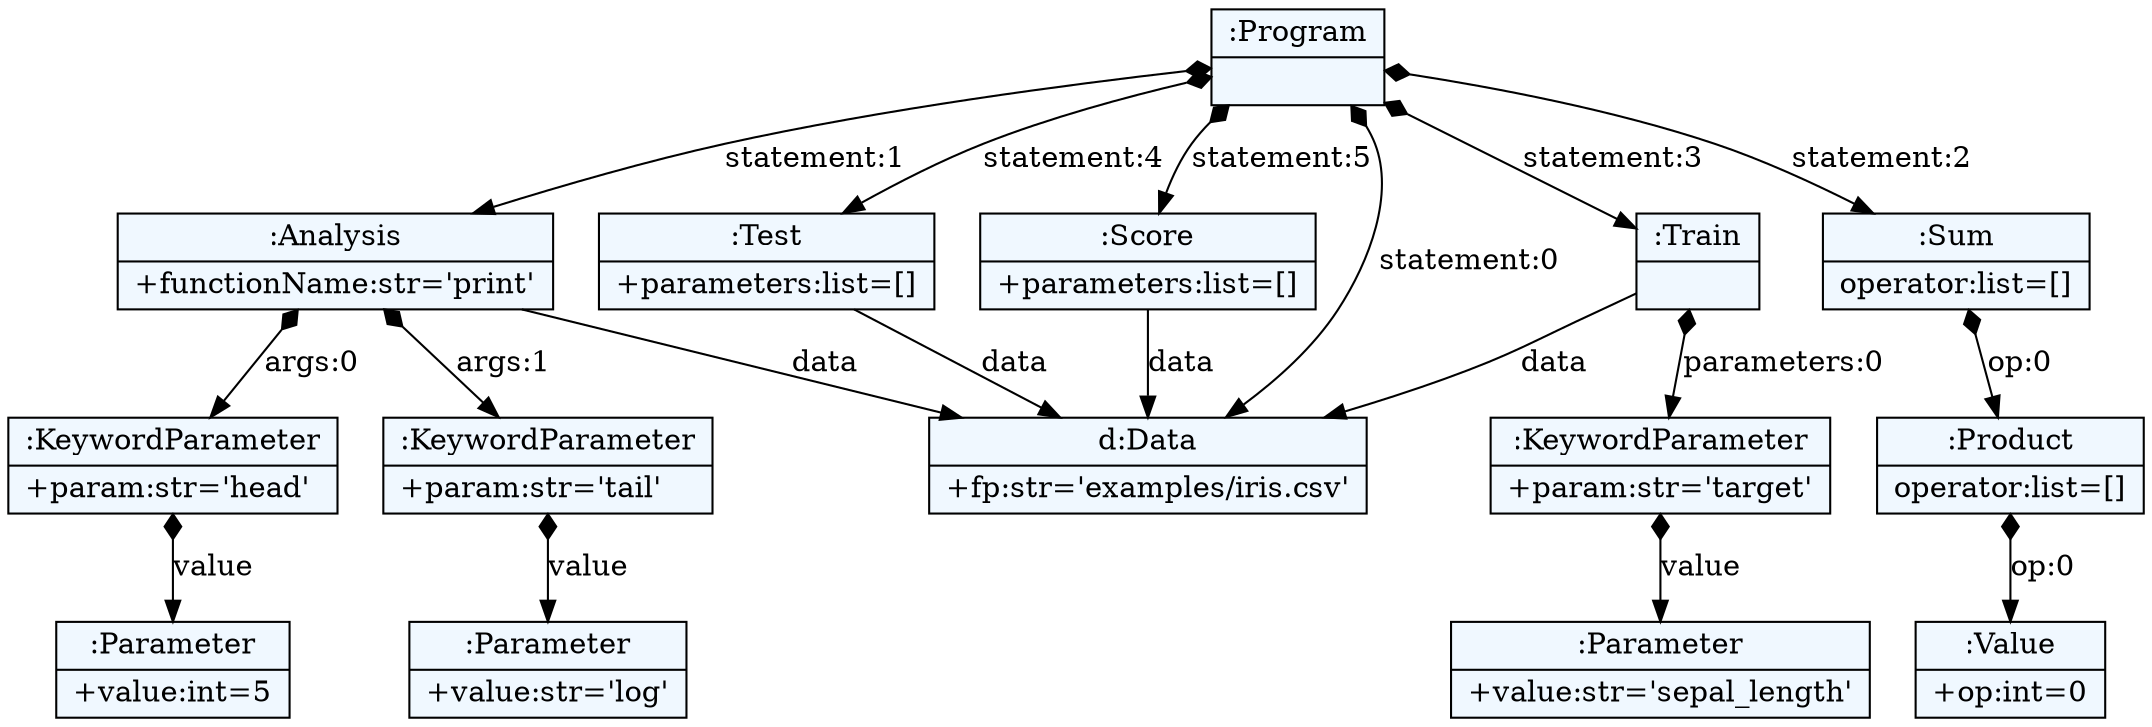 
    digraph textX {
    fontname = "Bitstream Vera Sans"
    fontsize = 8
    node[
        shape=record,
        style=filled,
        fillcolor=aliceblue
    ]
    nodesep = 0.3
    edge[dir=black,arrowtail=empty]


4558035216 -> 4558034576 [label="statement:0" arrowtail=diamond dir=both]
4558034576[label="{d:Data|+fp:str='examples/iris.csv'\l}"]
4558035216 -> 4558033488 [label="statement:1" arrowtail=diamond dir=both]
4558033488 -> 4558034576 [label="data" ]
4558033488 -> 4557944720 [label="args:0" arrowtail=diamond dir=both]
4557944720 -> 4557945424 [label="value" arrowtail=diamond dir=both]
4557945424[label="{:Parameter|+value:int=5\l}"]
4557944720[label="{:KeywordParameter|+param:str='head'\l}"]
4558033488 -> 4557942864 [label="args:1" arrowtail=diamond dir=both]
4557942864 -> 4557943504 [label="value" arrowtail=diamond dir=both]
4557943504[label="{:Parameter|+value:str='log'\l}"]
4557942864[label="{:KeywordParameter|+param:str='tail'\l}"]
4558033488[label="{:Analysis|+functionName:str='print'\l}"]
4558035216 -> 4558034256 [label="statement:2" arrowtail=diamond dir=both]
4558034256 -> 4558033872 [label="op:0" arrowtail=diamond dir=both]
4558033872 -> 4557944208 [label="op:0" arrowtail=diamond dir=both]
4557944208[label="{:Value|+op:int=0\l}"]
4558033872[label="{:Product|operator:list=[]\l}"]
4558034256[label="{:Sum|operator:list=[]\l}"]
4558035216 -> 4558034384 [label="statement:3" arrowtail=diamond dir=both]
4558034384 -> 4558034576 [label="data" ]
4558034384 -> 4557942928 [label="parameters:0" arrowtail=diamond dir=both]
4557942928 -> 4557944144 [label="value" arrowtail=diamond dir=both]
4557944144[label="{:Parameter|+value:str='sepal_length'\l}"]
4557942928[label="{:KeywordParameter|+param:str='target'\l}"]
4558034384[label="{:Train|}"]
4558035216 -> 4557945040 [label="statement:4" arrowtail=diamond dir=both]
4557945040 -> 4558034576 [label="data" ]
4557945040[label="{:Test|+parameters:list=[]\l}"]
4558035216 -> 4557943312 [label="statement:5" arrowtail=diamond dir=both]
4557943312 -> 4558034576 [label="data" ]
4557943312[label="{:Score|+parameters:list=[]\l}"]
4558035216[label="{:Program|}"]

}

